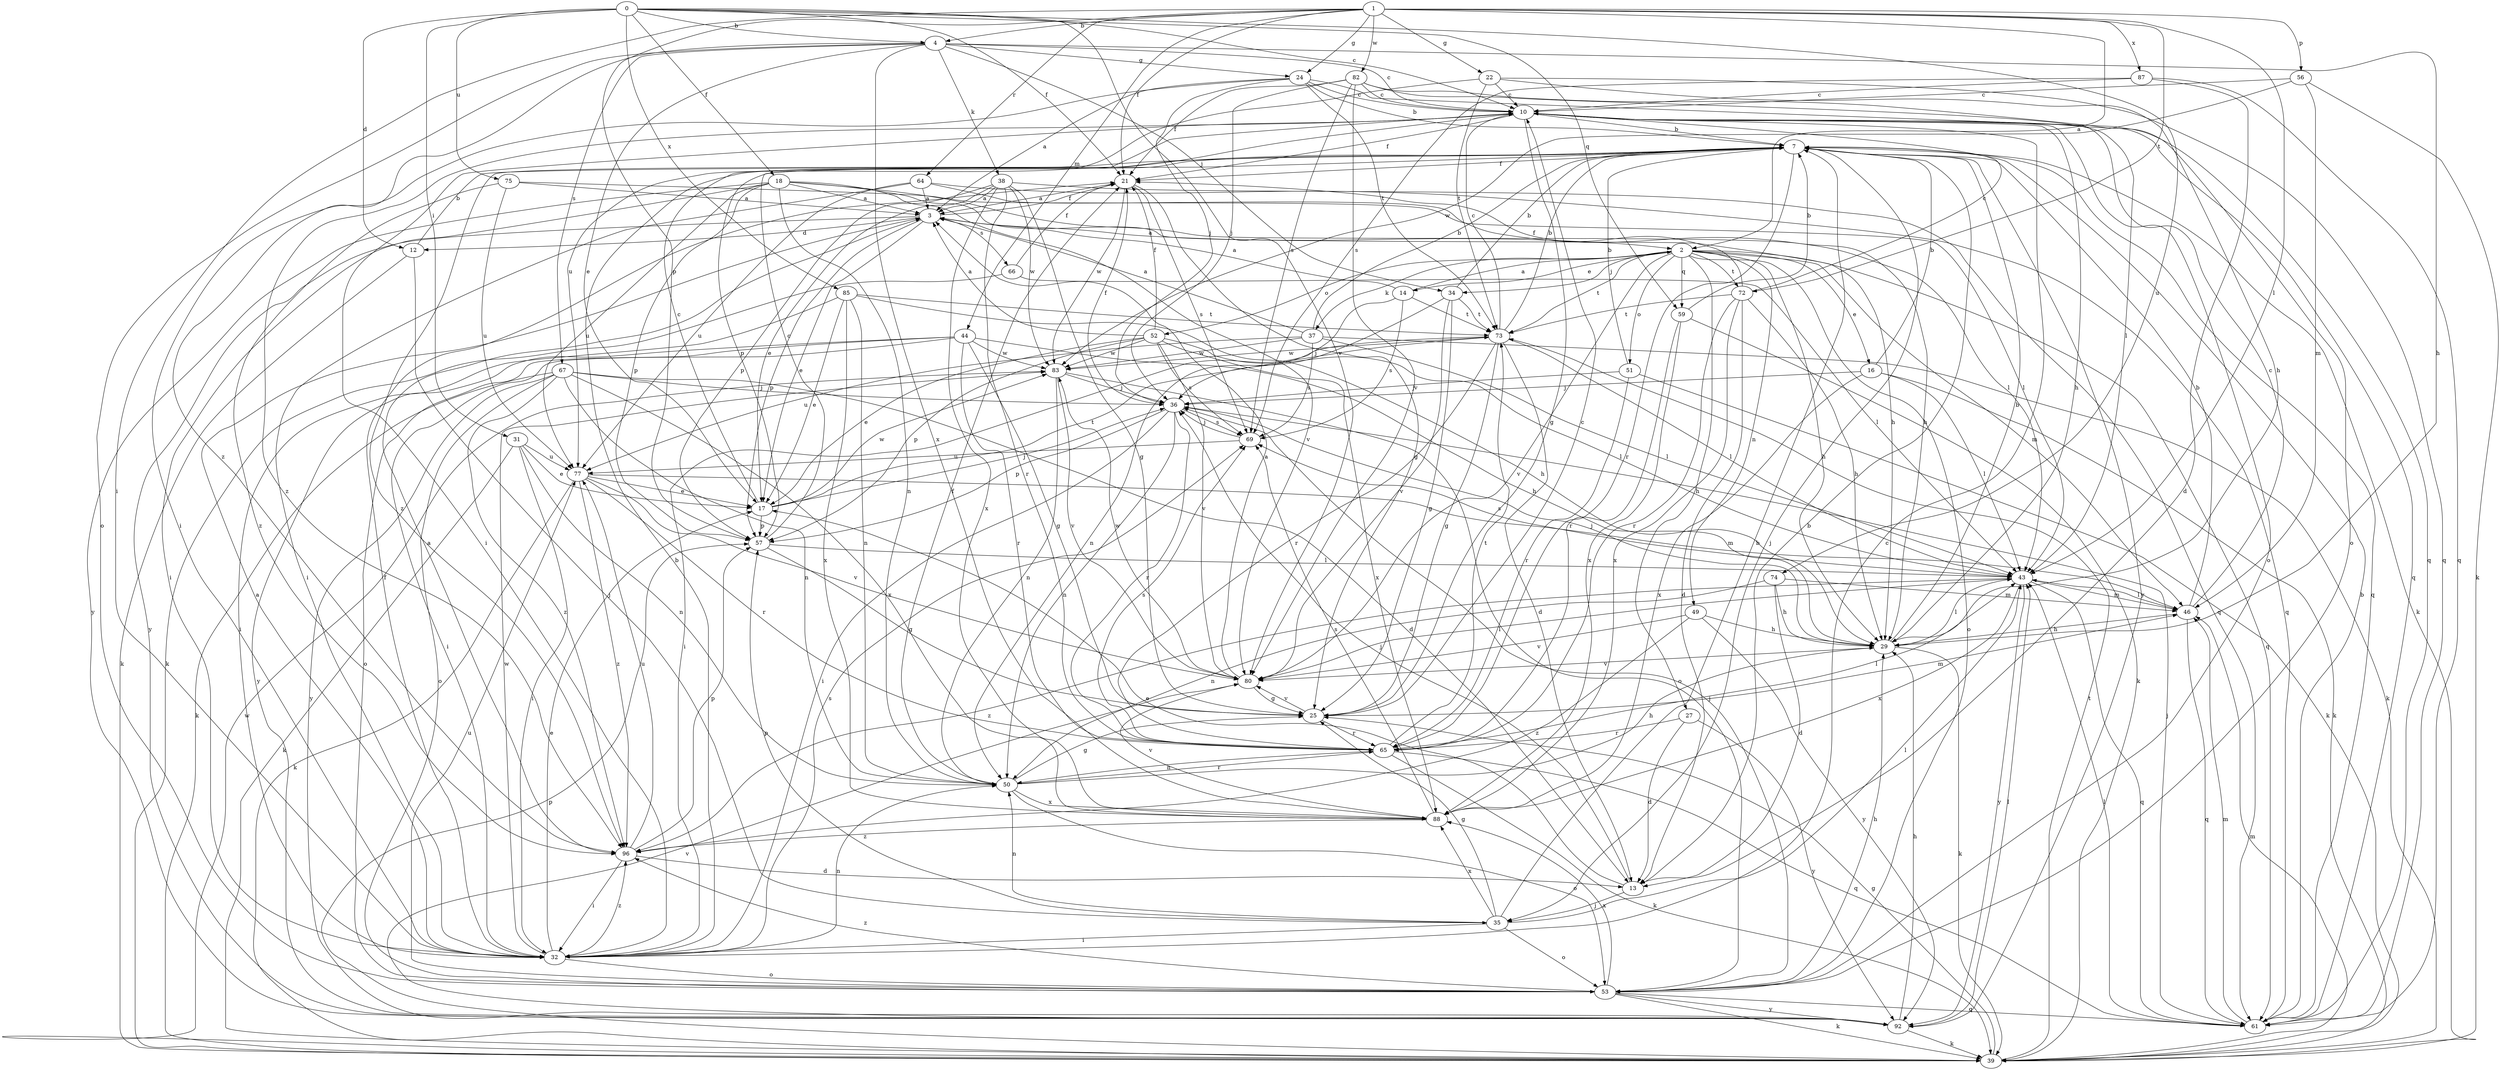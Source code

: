 strict digraph  {
0;
1;
2;
3;
4;
7;
10;
12;
13;
14;
16;
17;
18;
21;
22;
24;
25;
27;
29;
31;
32;
34;
35;
36;
37;
38;
39;
43;
44;
46;
49;
50;
51;
52;
53;
56;
57;
59;
61;
64;
65;
66;
67;
69;
72;
73;
74;
75;
77;
80;
82;
83;
85;
87;
88;
92;
96;
0 -> 4  [label=b];
0 -> 10  [label=c];
0 -> 12  [label=d];
0 -> 18  [label=f];
0 -> 21  [label=f];
0 -> 31  [label=i];
0 -> 59  [label=q];
0 -> 74  [label=u];
0 -> 75  [label=u];
0 -> 80  [label=v];
0 -> 85  [label=x];
1 -> 2  [label=a];
1 -> 4  [label=b];
1 -> 21  [label=f];
1 -> 22  [label=g];
1 -> 24  [label=g];
1 -> 32  [label=i];
1 -> 43  [label=l];
1 -> 44  [label=m];
1 -> 56  [label=p];
1 -> 57  [label=p];
1 -> 64  [label=r];
1 -> 72  [label=t];
1 -> 82  [label=w];
1 -> 87  [label=x];
2 -> 14  [label=e];
2 -> 16  [label=e];
2 -> 27  [label=h];
2 -> 29  [label=h];
2 -> 34  [label=j];
2 -> 37  [label=k];
2 -> 46  [label=m];
2 -> 49  [label=n];
2 -> 51  [label=o];
2 -> 52  [label=o];
2 -> 53  [label=o];
2 -> 59  [label=q];
2 -> 61  [label=q];
2 -> 72  [label=t];
2 -> 73  [label=t];
2 -> 80  [label=v];
3 -> 2  [label=a];
3 -> 12  [label=d];
3 -> 17  [label=e];
3 -> 21  [label=f];
3 -> 57  [label=p];
3 -> 66  [label=s];
3 -> 92  [label=y];
4 -> 10  [label=c];
4 -> 17  [label=e];
4 -> 24  [label=g];
4 -> 29  [label=h];
4 -> 34  [label=j];
4 -> 38  [label=k];
4 -> 53  [label=o];
4 -> 67  [label=s];
4 -> 88  [label=x];
4 -> 96  [label=z];
7 -> 21  [label=f];
7 -> 35  [label=j];
7 -> 39  [label=k];
7 -> 57  [label=p];
7 -> 61  [label=q];
7 -> 65  [label=r];
7 -> 92  [label=y];
7 -> 96  [label=z];
10 -> 7  [label=b];
10 -> 21  [label=f];
10 -> 25  [label=g];
10 -> 29  [label=h];
10 -> 32  [label=i];
10 -> 53  [label=o];
10 -> 61  [label=q];
10 -> 96  [label=z];
12 -> 7  [label=b];
12 -> 35  [label=j];
12 -> 39  [label=k];
13 -> 7  [label=b];
13 -> 17  [label=e];
13 -> 35  [label=j];
13 -> 36  [label=j];
14 -> 2  [label=a];
14 -> 3  [label=a];
14 -> 36  [label=j];
14 -> 69  [label=s];
14 -> 73  [label=t];
16 -> 7  [label=b];
16 -> 36  [label=j];
16 -> 39  [label=k];
16 -> 43  [label=l];
16 -> 88  [label=x];
17 -> 10  [label=c];
17 -> 36  [label=j];
17 -> 57  [label=p];
17 -> 73  [label=t];
17 -> 83  [label=w];
18 -> 3  [label=a];
18 -> 29  [label=h];
18 -> 32  [label=i];
18 -> 43  [label=l];
18 -> 50  [label=n];
18 -> 57  [label=p];
18 -> 77  [label=u];
18 -> 80  [label=v];
18 -> 92  [label=y];
21 -> 3  [label=a];
21 -> 25  [label=g];
21 -> 69  [label=s];
21 -> 83  [label=w];
22 -> 10  [label=c];
22 -> 29  [label=h];
22 -> 61  [label=q];
22 -> 73  [label=t];
22 -> 77  [label=u];
24 -> 3  [label=a];
24 -> 7  [label=b];
24 -> 10  [label=c];
24 -> 32  [label=i];
24 -> 36  [label=j];
24 -> 61  [label=q];
24 -> 73  [label=t];
25 -> 10  [label=c];
25 -> 46  [label=m];
25 -> 65  [label=r];
25 -> 80  [label=v];
27 -> 13  [label=d];
27 -> 65  [label=r];
27 -> 92  [label=y];
29 -> 7  [label=b];
29 -> 36  [label=j];
29 -> 39  [label=k];
29 -> 43  [label=l];
29 -> 80  [label=v];
31 -> 17  [label=e];
31 -> 32  [label=i];
31 -> 39  [label=k];
31 -> 50  [label=n];
31 -> 77  [label=u];
32 -> 3  [label=a];
32 -> 7  [label=b];
32 -> 10  [label=c];
32 -> 17  [label=e];
32 -> 21  [label=f];
32 -> 50  [label=n];
32 -> 53  [label=o];
32 -> 69  [label=s];
32 -> 83  [label=w];
32 -> 96  [label=z];
34 -> 7  [label=b];
34 -> 25  [label=g];
34 -> 50  [label=n];
34 -> 73  [label=t];
34 -> 80  [label=v];
35 -> 7  [label=b];
35 -> 25  [label=g];
35 -> 32  [label=i];
35 -> 43  [label=l];
35 -> 50  [label=n];
35 -> 53  [label=o];
35 -> 57  [label=p];
35 -> 88  [label=x];
36 -> 21  [label=f];
36 -> 32  [label=i];
36 -> 50  [label=n];
36 -> 57  [label=p];
36 -> 65  [label=r];
36 -> 69  [label=s];
37 -> 3  [label=a];
37 -> 7  [label=b];
37 -> 39  [label=k];
37 -> 43  [label=l];
37 -> 69  [label=s];
37 -> 77  [label=u];
37 -> 83  [label=w];
38 -> 3  [label=a];
38 -> 17  [label=e];
38 -> 25  [label=g];
38 -> 57  [label=p];
38 -> 61  [label=q];
38 -> 65  [label=r];
38 -> 83  [label=w];
38 -> 88  [label=x];
39 -> 25  [label=g];
39 -> 46  [label=m];
39 -> 57  [label=p];
39 -> 73  [label=t];
39 -> 83  [label=w];
43 -> 46  [label=m];
43 -> 61  [label=q];
43 -> 69  [label=s];
43 -> 88  [label=x];
43 -> 92  [label=y];
43 -> 96  [label=z];
44 -> 25  [label=g];
44 -> 29  [label=h];
44 -> 32  [label=i];
44 -> 53  [label=o];
44 -> 65  [label=r];
44 -> 83  [label=w];
44 -> 92  [label=y];
46 -> 7  [label=b];
46 -> 10  [label=c];
46 -> 29  [label=h];
46 -> 43  [label=l];
46 -> 61  [label=q];
49 -> 29  [label=h];
49 -> 80  [label=v];
49 -> 92  [label=y];
49 -> 96  [label=z];
50 -> 21  [label=f];
50 -> 25  [label=g];
50 -> 29  [label=h];
50 -> 53  [label=o];
50 -> 65  [label=r];
50 -> 88  [label=x];
51 -> 7  [label=b];
51 -> 36  [label=j];
51 -> 39  [label=k];
51 -> 65  [label=r];
52 -> 3  [label=a];
52 -> 17  [label=e];
52 -> 21  [label=f];
52 -> 43  [label=l];
52 -> 57  [label=p];
52 -> 69  [label=s];
52 -> 80  [label=v];
52 -> 83  [label=w];
52 -> 88  [label=x];
53 -> 29  [label=h];
53 -> 36  [label=j];
53 -> 39  [label=k];
53 -> 61  [label=q];
53 -> 77  [label=u];
53 -> 88  [label=x];
53 -> 92  [label=y];
53 -> 96  [label=z];
56 -> 10  [label=c];
56 -> 39  [label=k];
56 -> 46  [label=m];
56 -> 83  [label=w];
57 -> 10  [label=c];
57 -> 25  [label=g];
57 -> 43  [label=l];
59 -> 7  [label=b];
59 -> 39  [label=k];
59 -> 65  [label=r];
59 -> 88  [label=x];
61 -> 7  [label=b];
61 -> 36  [label=j];
61 -> 43  [label=l];
61 -> 46  [label=m];
64 -> 3  [label=a];
64 -> 29  [label=h];
64 -> 32  [label=i];
64 -> 61  [label=q];
64 -> 77  [label=u];
65 -> 39  [label=k];
65 -> 43  [label=l];
65 -> 50  [label=n];
65 -> 61  [label=q];
65 -> 69  [label=s];
65 -> 73  [label=t];
66 -> 21  [label=f];
66 -> 39  [label=k];
66 -> 43  [label=l];
67 -> 13  [label=d];
67 -> 36  [label=j];
67 -> 39  [label=k];
67 -> 50  [label=n];
67 -> 53  [label=o];
67 -> 88  [label=x];
67 -> 92  [label=y];
67 -> 96  [label=z];
69 -> 36  [label=j];
69 -> 77  [label=u];
72 -> 10  [label=c];
72 -> 13  [label=d];
72 -> 21  [label=f];
72 -> 29  [label=h];
72 -> 65  [label=r];
72 -> 73  [label=t];
72 -> 88  [label=x];
73 -> 7  [label=b];
73 -> 10  [label=c];
73 -> 13  [label=d];
73 -> 25  [label=g];
73 -> 32  [label=i];
73 -> 43  [label=l];
73 -> 65  [label=r];
73 -> 83  [label=w];
74 -> 13  [label=d];
74 -> 29  [label=h];
74 -> 46  [label=m];
74 -> 50  [label=n];
75 -> 3  [label=a];
75 -> 43  [label=l];
75 -> 77  [label=u];
75 -> 96  [label=z];
77 -> 17  [label=e];
77 -> 39  [label=k];
77 -> 46  [label=m];
77 -> 65  [label=r];
77 -> 80  [label=v];
77 -> 96  [label=z];
80 -> 3  [label=a];
80 -> 25  [label=g];
80 -> 43  [label=l];
80 -> 83  [label=w];
82 -> 10  [label=c];
82 -> 21  [label=f];
82 -> 36  [label=j];
82 -> 43  [label=l];
82 -> 53  [label=o];
82 -> 69  [label=s];
82 -> 80  [label=v];
83 -> 36  [label=j];
83 -> 50  [label=n];
83 -> 53  [label=o];
83 -> 80  [label=v];
85 -> 17  [label=e];
85 -> 29  [label=h];
85 -> 32  [label=i];
85 -> 50  [label=n];
85 -> 73  [label=t];
85 -> 88  [label=x];
87 -> 10  [label=c];
87 -> 13  [label=d];
87 -> 61  [label=q];
87 -> 69  [label=s];
88 -> 69  [label=s];
88 -> 80  [label=v];
88 -> 96  [label=z];
92 -> 29  [label=h];
92 -> 39  [label=k];
92 -> 43  [label=l];
92 -> 80  [label=v];
96 -> 3  [label=a];
96 -> 13  [label=d];
96 -> 32  [label=i];
96 -> 57  [label=p];
96 -> 77  [label=u];
}
